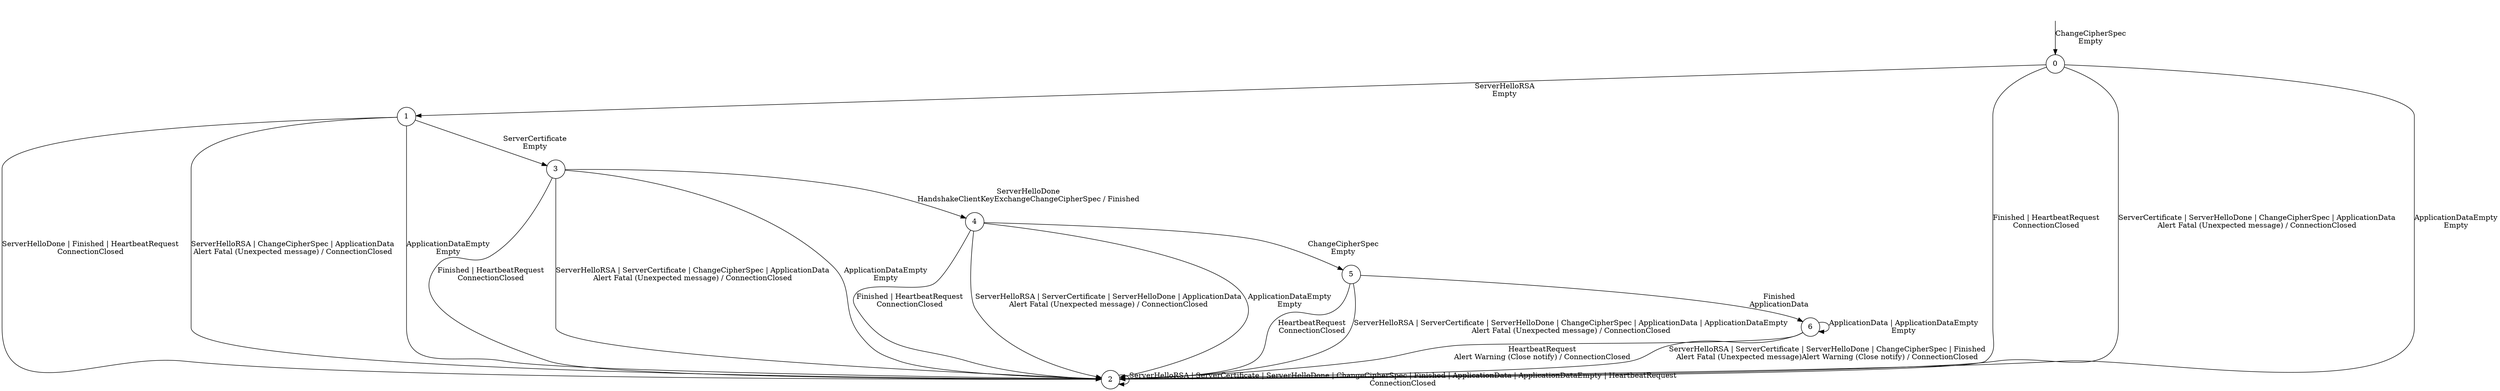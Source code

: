 digraph g {
__start0 [shape="none", label=""];
s0 [shape="circle", label="0"];
s1 [shape="circle", label="1"];
s2 [shape="circle", label="2"];
s3 [shape="circle", label="3"];
s4 [shape="circle", label="4"];
s5 [shape="circle", label="5"];
s6 [shape="circle", label="6"];
s3 -> s2  [label=<Finished | HeartbeatRequest<br />ConnectionClosed>];
s3 -> s2  [label=<ServerHelloRSA | ServerCertificate | ChangeCipherSpec | ApplicationData<br />Alert Fatal (Unexpected message) / ConnectionClosed>];
s3 -> s2  [label=<ApplicationDataEmpty<br />Empty>];
s3 -> s4  [label=<ServerHelloDone<br />HandshakeClientKeyExchangeChangeCipherSpec / Finished>];
s2 -> s2  [label=<ServerHelloRSA | ServerCertificate | ServerHelloDone | ChangeCipherSpec | Finished | ApplicationData | ApplicationDataEmpty | HeartbeatRequest<br />ConnectionClosed>];
s1 -> s3  [label=<ServerCertificate<br />Empty>];
s1 -> s2  [label=<ServerHelloDone | Finished | HeartbeatRequest<br />ConnectionClosed>];
s1 -> s2  [label=<ServerHelloRSA | ChangeCipherSpec | ApplicationData<br />Alert Fatal (Unexpected message) / ConnectionClosed>];
s1 -> s2  [label=<ApplicationDataEmpty<br />Empty>];
s0 -> s2  [label=<Finished | HeartbeatRequest<br />ConnectionClosed>];
s0 -> s2  [label=<ServerCertificate | ServerHelloDone | ChangeCipherSpec | ApplicationData<br />Alert Fatal (Unexpected message) / ConnectionClosed>];
s0 -> s2  [label=<ApplicationDataEmpty<br />Empty>];
s0 -> s1  [label=<ServerHelloRSA<br />Empty>];
s6 -> s2  [label=<HeartbeatRequest<br />Alert Warning (Close notify) / ConnectionClosed>];
s6 -> s2  [label=<ServerHelloRSA | ServerCertificate | ServerHelloDone | ChangeCipherSpec | Finished<br />Alert Fatal (Unexpected message)Alert Warning (Close notify) / ConnectionClosed>];
s6 -> s6  [label=<ApplicationData | ApplicationDataEmpty<br />Empty>];
s5 -> s2  [label=<HeartbeatRequest<br />ConnectionClosed>];
s5 -> s2  [label=<ServerHelloRSA | ServerCertificate | ServerHelloDone | ChangeCipherSpec | ApplicationData | ApplicationDataEmpty<br />Alert Fatal (Unexpected message) / ConnectionClosed>];
s5 -> s6  [label=<Finished<br />ApplicationData>];
s4 -> s2  [label=<Finished | HeartbeatRequest<br />ConnectionClosed>];
s4 -> s2  [label=<ServerHelloRSA | ServerCertificate | ServerHelloDone | ApplicationData<br />Alert Fatal (Unexpected message) / ConnectionClosed>];
s4 -> s2  [label=<ApplicationDataEmpty<br />Empty>];
s4 -> s5  [label=<ChangeCipherSpec<br />Empty>];
__start0 -> s0  [label=<ChangeCipherSpec<br />Empty>];
}
